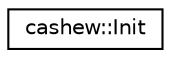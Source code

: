 digraph "Graphical Class Hierarchy"
{
  edge [fontname="Helvetica",fontsize="10",labelfontname="Helvetica",labelfontsize="10"];
  node [fontname="Helvetica",fontsize="10",shape=record];
  rankdir="LR";
  Node0 [label="cashew::Init",height=0.2,width=0.4,color="black", fillcolor="white", style="filled",URL="$structcashew_1_1_init.html"];
}
